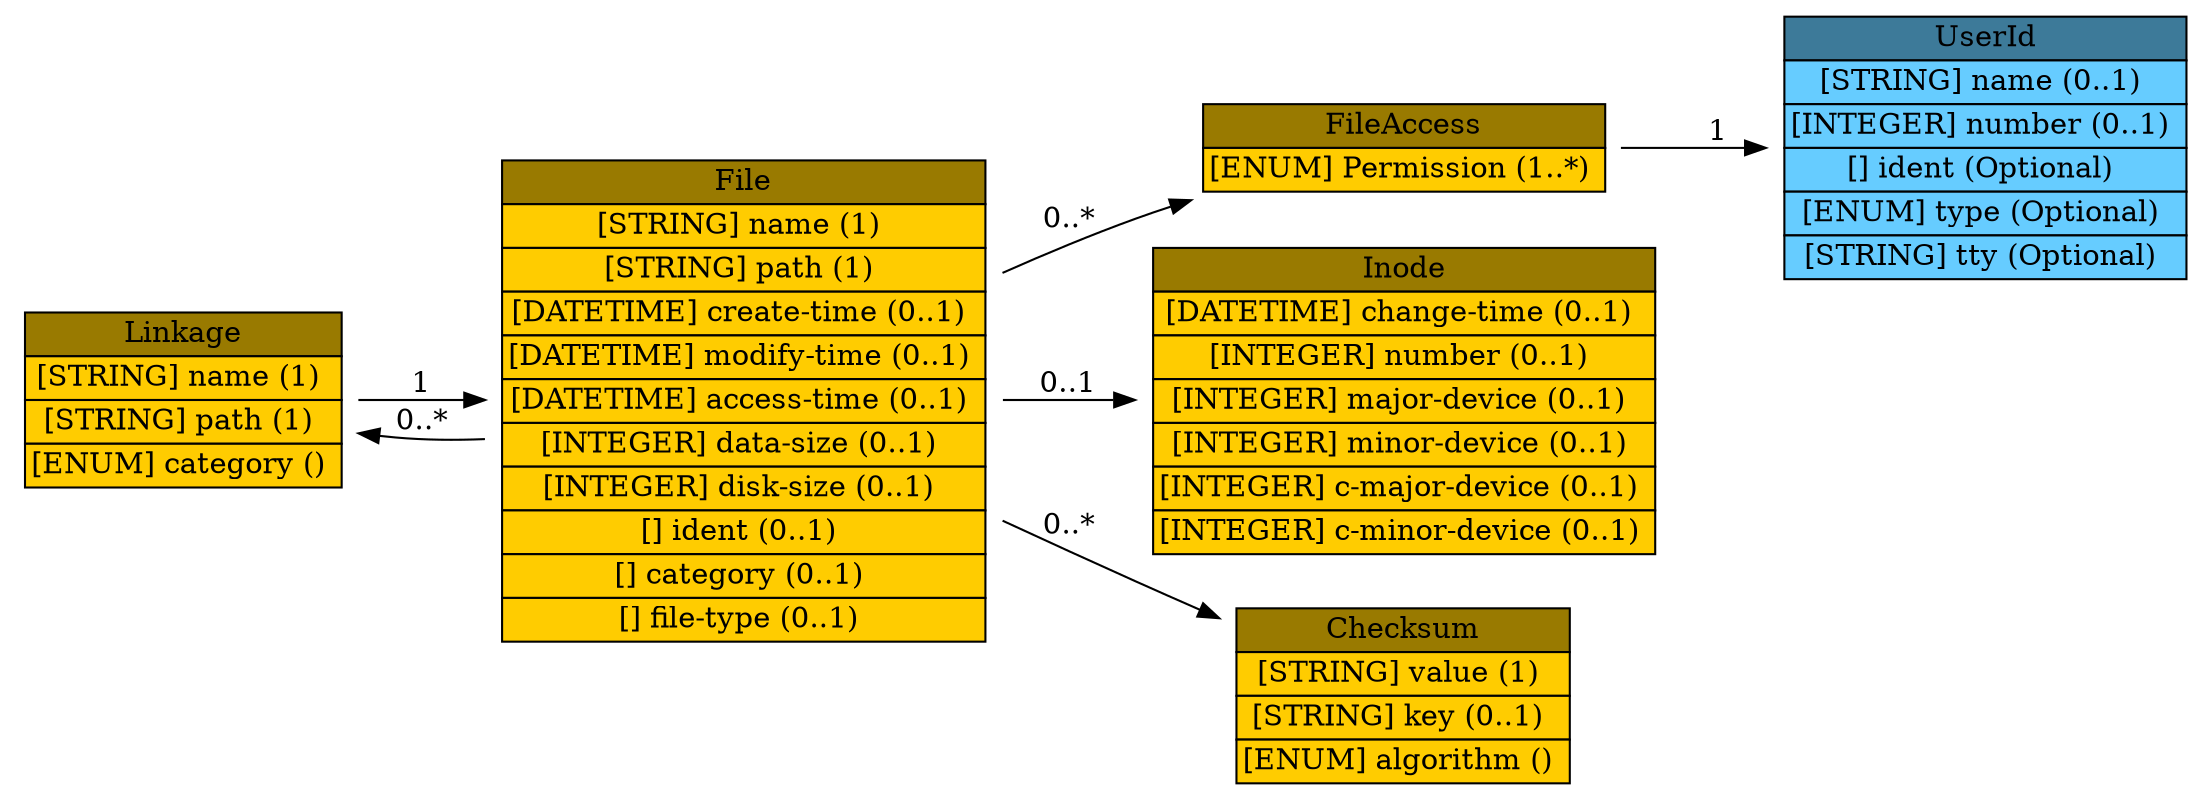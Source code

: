 digraph Linkage {
	graph [rankdir=LR];
	node [label="\N"];
	graph [bb="0,0,1022,360"];
	Linkage [label=<<table BORDER="0" CELLBORDER="1" CELLSPACING="0"> <tr > <td BGCOLOR="#997a00" HREF="#" TITLE="The Linkage class represents file system connections between the file described in the &lt;File&gt; element and other objects in the file system. For example, if the &lt;File&gt; element is a symbolic link or shortcut, then the &lt;Linkage&gt; element should contain the name of the object the link points to. Further information can be provided about the object in the &lt;Linkage&gt; element with another &lt;File&gt; element, if appropriate. ">Linkage</td> </tr>" %<tr><td BGCOLOR="#FFCC00" HREF="#" TITLE="The name of the file system object, not including the path.">[STRING] name (1) </td></tr>%<tr><td BGCOLOR="#FFCC00" HREF="#" TITLE="The full path to the file system object, including the name.  The path name should be represented in as &quot;universal&quot; a manner as possible, to facilitate processing of the alert.">[STRING] path (1) </td></tr>%<tr><td BGCOLOR="#FFCC00" HREF="#" TITLE="Section 10.)">[ENUM] category () </td></tr>%</table>>, shape=plaintext, pos="80,180", width="2.2222", height="1.2361"];
	File [label=<<table BORDER="0" CELLBORDER="1" CELLSPACING="0"> <tr > <td BGCOLOR="#997a00" HREF="#" TITLE="The File class provides specific information about a file or other file-like object that has been created, deleted, or modified on the target. The description can provide either the file settings prior to the event or the file settings at the time of the event, as specified using the &quot;category&quot; attribute. ">File</td> </tr>" %<tr><td BGCOLOR="#FFCC00" HREF="#" TITLE="The name of the file to which the alert applies, not including the path to the file.">[STRING] name (1) </td></tr>%<tr><td BGCOLOR="#FFCC00" HREF="#" TITLE="The full path to the file, including the name.  The path name should be represented in as &quot;universal&quot; a manner as possible, to facilitate processing of the alert.">[STRING] path (1) </td></tr>%<tr><td BGCOLOR="#FFCC00" HREF="#" TITLE="Time the file was created.  Note that this is *not* the Unix &quot;st_ctime&quot; file attribute (which is not file creation time).  The Unix &quot;st_ctime&quot; attribute is contained in the &quot;Inode&quot; class.">[DATETIME] create-time (0..1) </td></tr>%<tr><td BGCOLOR="#FFCC00" HREF="#" TITLE="Time the file was last modified.">[DATETIME] modify-time (0..1) </td></tr>%<tr><td BGCOLOR="#FFCC00" HREF="#" TITLE="Time the file was last accessed.">[DATETIME] access-time (0..1) </td></tr>%<tr><td BGCOLOR="#FFCC00" HREF="#" TITLE="The size of the data, in bytes.  Typically what is meant when referring to file size.  On Unix UFS file systems, this value corresponds to stat.st_size.  On Windows NTFS, this value corresponds to Valid Data Length (VDL).">[INTEGER] data-size (0..1) </td></tr>%<tr><td BGCOLOR="#FFCC00" HREF="#" TITLE="The physical space on disk consumed by the file, in bytes.  On Unix UFS file systems, this value corresponds to 512 * stat.st_blocks.  On Windows NTFS, this value corresponds to End of File (EOF).">[INTEGER] disk-size (0..1) </td></tr>%<tr><td BGCOLOR="#FFCC00" HREF="#" TITLE="A unique identifier for this file; see Section 3.2.9.">[] ident (0..1) </td></tr>%<tr><td BGCOLOR="#FFCC00" HREF="#" TITLE="The type of file system the file resides on.  This attribute governs how path names and other attributes are interpreted.">[] category (0..1) </td></tr>%<tr><td BGCOLOR="#FFCC00" HREF="#" TITLE="The type of file, as a mime-type.">[] file-type (0..1) </td></tr>%</table>>, shape=plaintext, pos="342,180", width="3.3333", height="3.1806"];
	FileAccess [label=<<table BORDER="0" CELLBORDER="1" CELLSPACING="0"> <tr > <td BGCOLOR="#997a00" HREF="#" TITLE="The FileAccess class represents the access permissions on a file. The representation is intended to be useful across operating systems. ">FileAccess</td> </tr>" %<tr><td BGCOLOR="#FFCC00" HREF="#" TITLE="Level of access allowed.  The permitted values are shown below.  There is no default value.  (See also Section 10.)">[ENUM] Permission (1..*) </td></tr>%</table>>, shape=plaintext, pos="650,296", width="2.75", height="0.68056"];
	UserId [label=<<table BORDER="0" CELLBORDER="1" CELLSPACING="0"> <tr > <td BGCOLOR="#3d7a99" HREF="#" TITLE="The UserId class provides specific information about a user. More than one UserId can be used within the User class to indicate attempts to transition from one user to another, or to provide complete information about a user&#39;s (or process&#39;) privileges. ">UserId</td> </tr>" %<tr><td BGCOLOR="#66CCFF" HREF="#" TITLE="A user or group name.">[STRING] name (0..1) </td></tr>%<tr><td BGCOLOR="#66CCFF" HREF="#" TITLE="A user or group number.">[INTEGER] number (0..1) </td></tr>%<tr><td BGCOLOR="#66CCFF" HREF="#" TITLE="A unique identifier for the user id, see Section 3.2.9.">[] ident (Optional) </td></tr>%<tr><td BGCOLOR="#66CCFF" HREF="#" TITLE="The type of user information represented.  The permitted values for this attribute are shown below.  The default value is &quot;original-user&quot;.  (See also Section 10.)">[ENUM] type (Optional) </td></tr>%<tr><td BGCOLOR="#66CCFF" HREF="#" TITLE="The tty the user is using.">[STRING] tty (Optional) </td></tr>%</table>>, shape=plaintext, pos="921,296", width="2.7778", height="1.7917"];
	Inode [label=<<table BORDER="0" CELLBORDER="1" CELLSPACING="0"> <tr > <td BGCOLOR="#997a00" HREF="#" TITLE="The Inode class is used to represent the additional information contained in a Unix file system i-node. ">Inode</td> </tr>" %<tr><td BGCOLOR="#FFCC00" HREF="#" TITLE="The time of the last inode change, given by the st_ctime element of &quot;struct stat&quot;.">[DATETIME] change-time (0..1) </td></tr>%<tr><td BGCOLOR="#FFCC00" HREF="#" TITLE="The inode number.">[INTEGER] number (0..1) </td></tr>%<tr><td BGCOLOR="#FFCC00" HREF="#" TITLE="The major device number of the device the file resides on.">[INTEGER] major-device (0..1) </td></tr>%<tr><td BGCOLOR="#FFCC00" HREF="#" TITLE="The minor device number of the device the file resides on.">[INTEGER] minor-device (0..1) </td></tr>%<tr><td BGCOLOR="#FFCC00" HREF="#" TITLE="The major device of the file itself, if it is a character special device.">[INTEGER] c-major-device (0..1) </td></tr>%<tr><td BGCOLOR="#FFCC00" HREF="#" TITLE="The minor device of the file itself, if it is a character special device.">[INTEGER] c-minor-device (0..1) </td></tr>%</table>>, shape=plaintext, pos="650,180", width="3.4444", height="2.0694"];
	Checksum [label=<<table BORDER="0" CELLBORDER="1" CELLSPACING="0"> <tr > <td BGCOLOR="#997a00" HREF="#" TITLE="The Checksum class represents checksum information associated with the file. This checksum information can be provided by file integrity checkers, among others. ">Checksum</td> </tr>" %<tr><td BGCOLOR="#FFCC00" HREF="#" TITLE="The value of the checksum.">[STRING] value (1) </td></tr>%<tr><td BGCOLOR="#FFCC00" HREF="#" TITLE="The key to the checksum, if appropriate.">[STRING] key (0..1) </td></tr>%<tr><td BGCOLOR="#FFCC00" HREF="#" TITLE="default value.  (See also Section 10.)">[ENUM] algorithm () </td></tr>%</table>>, shape=plaintext, pos="650,44", width="2.3056", height="1.2361"];
	FileAccess -> UserId [label=1, pos="e,820.1,296 749.76,296 769.38,296 790.08,296 810.05,296", lp="797,304.5"];
	File -> FileAccess [label="0..*", pos="e,553.4,271.95 462.09,237.56 483.15,246.67 505.04,255.54 526,263 531.78,265.06 537.76,267.06 543.82,268.98", lp="494,264.5"];
	File -> Linkage [label="0..*", pos="e,160.04,163.19 221.59,160.21 206.92,159.52 192.12,159.64 178,161 175.43,161.25 172.84,161.53 170.22,161.84", lp="191,169.5"];
	File -> Inode [label="0..1", pos="e,525.87,180 462.4,180 479.82,180 497.84,180 515.52,180", lp="494,188.5"];
	File -> Checksum [label="0..*", pos="e,566.86,79.267 462.1,125.41 483.36,115.87 505.3,106.09 526,97 536.2,92.522 546.88,87.878 557.53,83.285", lp="494,126.5"];
	Linkage -> File [label=1, pos="e,221.94,180 160.03,180 176.39,180 194,180 211.59,180", lp="191,188.5"];
}
